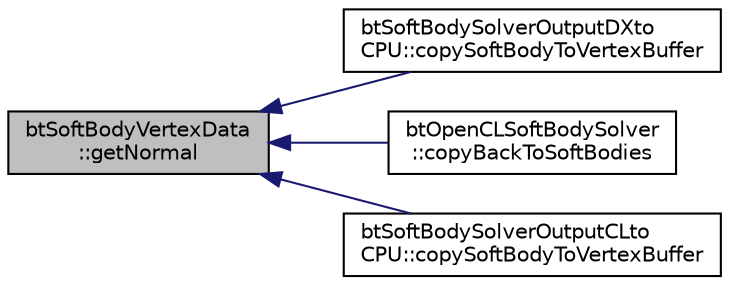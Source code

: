 digraph "btSoftBodyVertexData::getNormal"
{
  edge [fontname="Helvetica",fontsize="10",labelfontname="Helvetica",labelfontsize="10"];
  node [fontname="Helvetica",fontsize="10",shape=record];
  rankdir="LR";
  Node1 [label="btSoftBodyVertexData\l::getNormal",height=0.2,width=0.4,color="black", fillcolor="grey75", style="filled", fontcolor="black"];
  Node1 -> Node2 [dir="back",color="midnightblue",fontsize="10",style="solid"];
  Node2 [label="btSoftBodySolverOutputDXto\lCPU::copySoftBodyToVertexBuffer",height=0.2,width=0.4,color="black", fillcolor="white", style="filled",URL="$classbt_soft_body_solver_output_d_xto_c_p_u.html#a0106bf90eec43326254607cab4a10478"];
  Node1 -> Node3 [dir="back",color="midnightblue",fontsize="10",style="solid"];
  Node3 [label="btOpenCLSoftBodySolver\l::copyBackToSoftBodies",height=0.2,width=0.4,color="black", fillcolor="white", style="filled",URL="$classbt_open_c_l_soft_body_solver.html#ab5490d39c1bf489ed33d6e6a4582f93b"];
  Node1 -> Node4 [dir="back",color="midnightblue",fontsize="10",style="solid"];
  Node4 [label="btSoftBodySolverOutputCLto\lCPU::copySoftBodyToVertexBuffer",height=0.2,width=0.4,color="black", fillcolor="white", style="filled",URL="$classbt_soft_body_solver_output_c_lto_c_p_u.html#a2ab37dd740cd08217468e4b9e74d73f5"];
}
